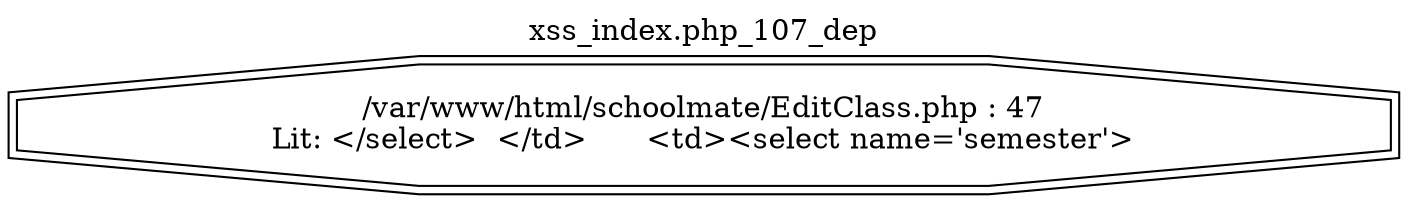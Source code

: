 digraph cfg {
  label="xss_index.php_107_dep";
  labelloc=t;
  n1 [shape=doubleoctagon, label="/var/www/html/schoolmate/EditClass.php : 47\nLit: </select>	</td>	<td><select name='semester'>\n"];
}
